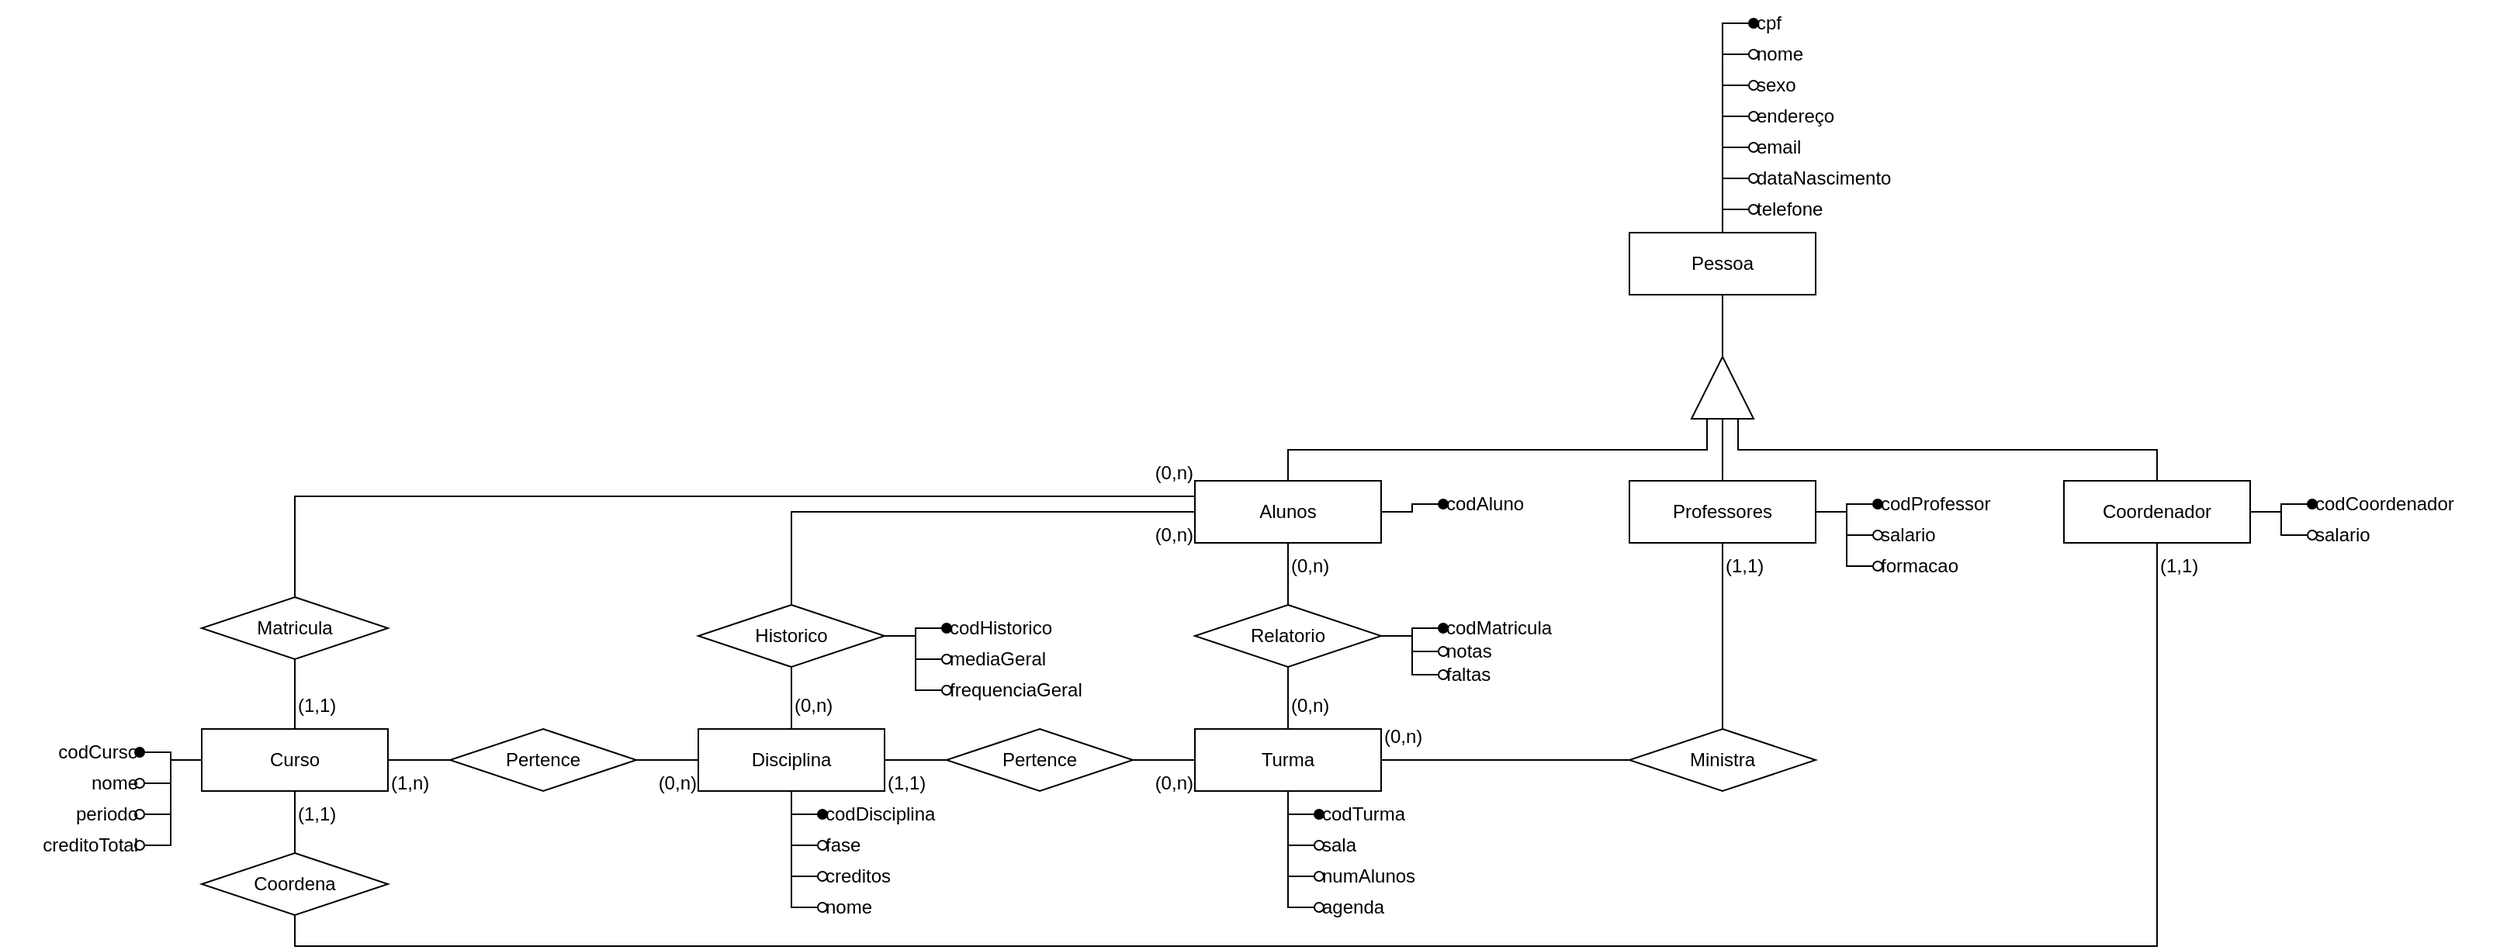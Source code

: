 <mxfile version="24.7.13">
  <diagram name="Page-1" id="Gxrd3hz52ldbKFZxDJL6">
    <mxGraphModel dx="3510" dy="4117" grid="1" gridSize="10" guides="1" tooltips="1" connect="1" arrows="1" fold="1" page="1" pageScale="1" pageWidth="850" pageHeight="1100" math="0" shadow="0">
      <root>
        <mxCell id="0" />
        <mxCell id="1" parent="0" />
        <mxCell id="IQoudXfQe1JlrcyB3fGg-28" style="edgeStyle=orthogonalEdgeStyle;rounded=0;orthogonalLoop=1;jettySize=auto;html=1;exitX=0.5;exitY=1;exitDx=0;exitDy=0;entryX=0.5;entryY=0;entryDx=0;entryDy=0;endArrow=none;endFill=0;" edge="1" parent="1" source="IQoudXfQe1JlrcyB3fGg-1" target="IQoudXfQe1JlrcyB3fGg-15">
          <mxGeometry relative="1" as="geometry">
            <mxPoint x="180" y="240" as="sourcePoint" />
          </mxGeometry>
        </mxCell>
        <mxCell id="IQoudXfQe1JlrcyB3fGg-38" style="edgeStyle=orthogonalEdgeStyle;rounded=0;orthogonalLoop=1;jettySize=auto;html=1;exitX=0;exitY=0.5;exitDx=0;exitDy=0;entryX=0.5;entryY=0;entryDx=0;entryDy=0;endArrow=none;endFill=0;" edge="1" parent="1" source="IQoudXfQe1JlrcyB3fGg-1" target="IQoudXfQe1JlrcyB3fGg-37">
          <mxGeometry relative="1" as="geometry" />
        </mxCell>
        <mxCell id="IQoudXfQe1JlrcyB3fGg-46" style="edgeStyle=orthogonalEdgeStyle;rounded=0;orthogonalLoop=1;jettySize=auto;html=1;exitX=0;exitY=0.25;exitDx=0;exitDy=0;entryX=0.5;entryY=0;entryDx=0;entryDy=0;endArrow=none;endFill=0;" edge="1" parent="1" source="IQoudXfQe1JlrcyB3fGg-1" target="IQoudXfQe1JlrcyB3fGg-45">
          <mxGeometry relative="1" as="geometry" />
        </mxCell>
        <mxCell id="IQoudXfQe1JlrcyB3fGg-98" style="edgeStyle=orthogonalEdgeStyle;rounded=0;orthogonalLoop=1;jettySize=auto;html=1;exitX=1;exitY=0.5;exitDx=0;exitDy=0;endArrow=oval;endFill=1;" edge="1" parent="1" source="IQoudXfQe1JlrcyB3fGg-1" target="IQoudXfQe1JlrcyB3fGg-8">
          <mxGeometry relative="1" as="geometry" />
        </mxCell>
        <mxCell id="IQoudXfQe1JlrcyB3fGg-1" value="Alunos" style="rounded=0;whiteSpace=wrap;html=1;" vertex="1" parent="1">
          <mxGeometry x="40" y="200" width="120" height="40" as="geometry" />
        </mxCell>
        <mxCell id="IQoudXfQe1JlrcyB3fGg-49" style="edgeStyle=orthogonalEdgeStyle;rounded=0;orthogonalLoop=1;jettySize=auto;html=1;exitX=0.5;exitY=1;exitDx=0;exitDy=0;entryX=0.5;entryY=1;entryDx=0;entryDy=0;endArrow=none;endFill=0;" edge="1" parent="1" source="IQoudXfQe1JlrcyB3fGg-2" target="IQoudXfQe1JlrcyB3fGg-48">
          <mxGeometry relative="1" as="geometry" />
        </mxCell>
        <mxCell id="IQoudXfQe1JlrcyB3fGg-93" style="edgeStyle=orthogonalEdgeStyle;rounded=0;orthogonalLoop=1;jettySize=auto;html=1;exitX=1;exitY=0.5;exitDx=0;exitDy=0;endArrow=oval;endFill=1;" edge="1" parent="1" source="IQoudXfQe1JlrcyB3fGg-2" target="IQoudXfQe1JlrcyB3fGg-10">
          <mxGeometry relative="1" as="geometry" />
        </mxCell>
        <mxCell id="IQoudXfQe1JlrcyB3fGg-94" style="edgeStyle=orthogonalEdgeStyle;rounded=0;orthogonalLoop=1;jettySize=auto;html=1;exitX=1;exitY=0.5;exitDx=0;exitDy=0;endArrow=oval;endFill=0;" edge="1" parent="1" source="IQoudXfQe1JlrcyB3fGg-2" target="IQoudXfQe1JlrcyB3fGg-85">
          <mxGeometry relative="1" as="geometry" />
        </mxCell>
        <mxCell id="IQoudXfQe1JlrcyB3fGg-2" value="Coordenador" style="rounded=0;whiteSpace=wrap;html=1;" vertex="1" parent="1">
          <mxGeometry x="600" y="200" width="120" height="40" as="geometry" />
        </mxCell>
        <mxCell id="IQoudXfQe1JlrcyB3fGg-26" style="edgeStyle=orthogonalEdgeStyle;rounded=0;orthogonalLoop=1;jettySize=auto;html=1;exitX=0.5;exitY=1;exitDx=0;exitDy=0;entryX=0.5;entryY=0;entryDx=0;entryDy=0;endArrow=none;endFill=0;" edge="1" parent="1" source="IQoudXfQe1JlrcyB3fGg-3" target="IQoudXfQe1JlrcyB3fGg-24">
          <mxGeometry relative="1" as="geometry" />
        </mxCell>
        <mxCell id="IQoudXfQe1JlrcyB3fGg-95" style="edgeStyle=orthogonalEdgeStyle;rounded=0;orthogonalLoop=1;jettySize=auto;html=1;exitX=1;exitY=0.5;exitDx=0;exitDy=0;endArrow=oval;endFill=1;" edge="1" parent="1" source="IQoudXfQe1JlrcyB3fGg-3" target="IQoudXfQe1JlrcyB3fGg-9">
          <mxGeometry relative="1" as="geometry" />
        </mxCell>
        <mxCell id="IQoudXfQe1JlrcyB3fGg-96" style="edgeStyle=orthogonalEdgeStyle;rounded=0;orthogonalLoop=1;jettySize=auto;html=1;exitX=1;exitY=0.5;exitDx=0;exitDy=0;endArrow=oval;endFill=0;" edge="1" parent="1" source="IQoudXfQe1JlrcyB3fGg-3" target="IQoudXfQe1JlrcyB3fGg-68">
          <mxGeometry relative="1" as="geometry" />
        </mxCell>
        <mxCell id="IQoudXfQe1JlrcyB3fGg-97" style="edgeStyle=orthogonalEdgeStyle;rounded=0;orthogonalLoop=1;jettySize=auto;html=1;exitX=1;exitY=0.5;exitDx=0;exitDy=0;endArrow=oval;endFill=0;" edge="1" parent="1" source="IQoudXfQe1JlrcyB3fGg-3" target="IQoudXfQe1JlrcyB3fGg-69">
          <mxGeometry relative="1" as="geometry" />
        </mxCell>
        <mxCell id="IQoudXfQe1JlrcyB3fGg-3" value="Professores" style="rounded=0;whiteSpace=wrap;html=1;" vertex="1" parent="1">
          <mxGeometry x="320" y="200" width="120" height="40" as="geometry" />
        </mxCell>
        <mxCell id="IQoudXfQe1JlrcyB3fGg-86" style="edgeStyle=orthogonalEdgeStyle;rounded=0;orthogonalLoop=1;jettySize=auto;html=1;exitX=0.5;exitY=0;exitDx=0;exitDy=0;endArrow=oval;endFill=1;" edge="1" parent="1" source="IQoudXfQe1JlrcyB3fGg-4" target="IQoudXfQe1JlrcyB3fGg-6">
          <mxGeometry relative="1" as="geometry">
            <Array as="points">
              <mxPoint x="380" y="-95" />
            </Array>
          </mxGeometry>
        </mxCell>
        <mxCell id="IQoudXfQe1JlrcyB3fGg-87" style="edgeStyle=orthogonalEdgeStyle;rounded=0;orthogonalLoop=1;jettySize=auto;html=1;exitX=0.5;exitY=0;exitDx=0;exitDy=0;endArrow=oval;endFill=0;" edge="1" parent="1" source="IQoudXfQe1JlrcyB3fGg-4" target="IQoudXfQe1JlrcyB3fGg-7">
          <mxGeometry relative="1" as="geometry">
            <Array as="points">
              <mxPoint x="380" y="-75" />
            </Array>
          </mxGeometry>
        </mxCell>
        <mxCell id="IQoudXfQe1JlrcyB3fGg-88" style="edgeStyle=orthogonalEdgeStyle;rounded=0;orthogonalLoop=1;jettySize=auto;html=1;exitX=0.5;exitY=0;exitDx=0;exitDy=0;endArrow=oval;endFill=0;" edge="1" parent="1" source="IQoudXfQe1JlrcyB3fGg-4" target="IQoudXfQe1JlrcyB3fGg-32">
          <mxGeometry relative="1" as="geometry">
            <Array as="points">
              <mxPoint x="380" y="-55" />
            </Array>
          </mxGeometry>
        </mxCell>
        <mxCell id="IQoudXfQe1JlrcyB3fGg-89" style="edgeStyle=orthogonalEdgeStyle;rounded=0;orthogonalLoop=1;jettySize=auto;html=1;exitX=0.5;exitY=0;exitDx=0;exitDy=0;endArrow=oval;endFill=0;" edge="1" parent="1" source="IQoudXfQe1JlrcyB3fGg-4" target="IQoudXfQe1JlrcyB3fGg-33">
          <mxGeometry relative="1" as="geometry">
            <Array as="points">
              <mxPoint x="380" y="-35" />
            </Array>
          </mxGeometry>
        </mxCell>
        <mxCell id="IQoudXfQe1JlrcyB3fGg-90" style="edgeStyle=orthogonalEdgeStyle;rounded=0;orthogonalLoop=1;jettySize=auto;html=1;exitX=0.5;exitY=0;exitDx=0;exitDy=0;endArrow=oval;endFill=0;" edge="1" parent="1" source="IQoudXfQe1JlrcyB3fGg-4" target="IQoudXfQe1JlrcyB3fGg-34">
          <mxGeometry relative="1" as="geometry">
            <Array as="points">
              <mxPoint x="380" y="-15" />
            </Array>
          </mxGeometry>
        </mxCell>
        <mxCell id="IQoudXfQe1JlrcyB3fGg-91" style="edgeStyle=orthogonalEdgeStyle;rounded=0;orthogonalLoop=1;jettySize=auto;html=1;exitX=0.5;exitY=0;exitDx=0;exitDy=0;endArrow=oval;endFill=0;" edge="1" parent="1" source="IQoudXfQe1JlrcyB3fGg-4" target="IQoudXfQe1JlrcyB3fGg-35">
          <mxGeometry relative="1" as="geometry">
            <Array as="points">
              <mxPoint x="380" y="5" />
            </Array>
          </mxGeometry>
        </mxCell>
        <mxCell id="IQoudXfQe1JlrcyB3fGg-92" style="edgeStyle=orthogonalEdgeStyle;rounded=0;orthogonalLoop=1;jettySize=auto;html=1;exitX=0.5;exitY=0;exitDx=0;exitDy=0;endArrow=oval;endFill=0;" edge="1" parent="1" source="IQoudXfQe1JlrcyB3fGg-4" target="IQoudXfQe1JlrcyB3fGg-36">
          <mxGeometry relative="1" as="geometry">
            <Array as="points">
              <mxPoint x="380" y="25" />
            </Array>
          </mxGeometry>
        </mxCell>
        <mxCell id="IQoudXfQe1JlrcyB3fGg-4" value="Pessoa" style="rounded=0;whiteSpace=wrap;html=1;" vertex="1" parent="1">
          <mxGeometry x="320" y="40" width="120" height="40" as="geometry" />
        </mxCell>
        <mxCell id="IQoudXfQe1JlrcyB3fGg-21" style="edgeStyle=orthogonalEdgeStyle;rounded=0;orthogonalLoop=1;jettySize=auto;html=1;exitX=0;exitY=0.25;exitDx=0;exitDy=0;entryX=0.5;entryY=0;entryDx=0;entryDy=0;endArrow=none;endFill=0;" edge="1" parent="1" source="IQoudXfQe1JlrcyB3fGg-5" target="IQoudXfQe1JlrcyB3fGg-1">
          <mxGeometry relative="1" as="geometry" />
        </mxCell>
        <mxCell id="IQoudXfQe1JlrcyB3fGg-22" style="edgeStyle=orthogonalEdgeStyle;rounded=0;orthogonalLoop=1;jettySize=auto;html=1;exitX=0;exitY=0.5;exitDx=0;exitDy=0;entryX=0.5;entryY=0;entryDx=0;entryDy=0;endArrow=none;endFill=0;" edge="1" parent="1" source="IQoudXfQe1JlrcyB3fGg-5" target="IQoudXfQe1JlrcyB3fGg-3">
          <mxGeometry relative="1" as="geometry" />
        </mxCell>
        <mxCell id="IQoudXfQe1JlrcyB3fGg-23" style="edgeStyle=orthogonalEdgeStyle;rounded=0;orthogonalLoop=1;jettySize=auto;html=1;exitX=0;exitY=0.75;exitDx=0;exitDy=0;entryX=0.5;entryY=0;entryDx=0;entryDy=0;endArrow=none;endFill=0;" edge="1" parent="1" source="IQoudXfQe1JlrcyB3fGg-5" target="IQoudXfQe1JlrcyB3fGg-2">
          <mxGeometry relative="1" as="geometry" />
        </mxCell>
        <mxCell id="IQoudXfQe1JlrcyB3fGg-25" style="edgeStyle=orthogonalEdgeStyle;rounded=0;orthogonalLoop=1;jettySize=auto;html=1;exitX=1;exitY=0.5;exitDx=0;exitDy=0;entryX=0.5;entryY=1;entryDx=0;entryDy=0;endArrow=none;endFill=0;" edge="1" parent="1" source="IQoudXfQe1JlrcyB3fGg-5" target="IQoudXfQe1JlrcyB3fGg-4">
          <mxGeometry relative="1" as="geometry" />
        </mxCell>
        <mxCell id="IQoudXfQe1JlrcyB3fGg-5" value="" style="triangle;whiteSpace=wrap;html=1;rotation=-90;" vertex="1" parent="1">
          <mxGeometry x="360" y="120" width="40" height="40" as="geometry" />
        </mxCell>
        <mxCell id="IQoudXfQe1JlrcyB3fGg-6" value="&lt;div align=&quot;left&quot;&gt;cpf&lt;/div&gt;" style="text;html=1;align=left;verticalAlign=middle;resizable=0;points=[];autosize=1;strokeColor=none;fillColor=none;" vertex="1" parent="1">
          <mxGeometry x="400" y="-110" width="40" height="30" as="geometry" />
        </mxCell>
        <mxCell id="IQoudXfQe1JlrcyB3fGg-7" value="nome" style="text;html=1;align=left;verticalAlign=middle;resizable=0;points=[];autosize=1;strokeColor=none;fillColor=none;" vertex="1" parent="1">
          <mxGeometry x="400" y="-90" width="60" height="30" as="geometry" />
        </mxCell>
        <mxCell id="IQoudXfQe1JlrcyB3fGg-8" value="&lt;div align=&quot;left&quot;&gt;codAluno&lt;/div&gt;" style="text;html=1;align=left;verticalAlign=middle;resizable=0;points=[];autosize=1;strokeColor=none;fillColor=none;" vertex="1" parent="1">
          <mxGeometry x="200" y="200" width="80" height="30" as="geometry" />
        </mxCell>
        <mxCell id="IQoudXfQe1JlrcyB3fGg-9" value="&lt;div align=&quot;left&quot;&gt;codProfessor&lt;/div&gt;" style="text;html=1;align=left;verticalAlign=middle;resizable=0;points=[];autosize=1;strokeColor=none;fillColor=none;" vertex="1" parent="1">
          <mxGeometry x="480" y="200" width="100" height="30" as="geometry" />
        </mxCell>
        <mxCell id="IQoudXfQe1JlrcyB3fGg-10" value="codCoordenador" style="text;html=1;align=left;verticalAlign=middle;resizable=0;points=[];autosize=1;strokeColor=none;fillColor=none;" vertex="1" parent="1">
          <mxGeometry x="760" y="200" width="120" height="30" as="geometry" />
        </mxCell>
        <mxCell id="IQoudXfQe1JlrcyB3fGg-110" style="edgeStyle=orthogonalEdgeStyle;rounded=0;orthogonalLoop=1;jettySize=auto;html=1;exitX=0.5;exitY=1;exitDx=0;exitDy=0;endArrow=oval;endFill=1;" edge="1" parent="1" source="IQoudXfQe1JlrcyB3fGg-11" target="IQoudXfQe1JlrcyB3fGg-74">
          <mxGeometry relative="1" as="geometry">
            <Array as="points">
              <mxPoint x="-220" y="415" />
            </Array>
          </mxGeometry>
        </mxCell>
        <mxCell id="IQoudXfQe1JlrcyB3fGg-111" style="edgeStyle=orthogonalEdgeStyle;rounded=0;orthogonalLoop=1;jettySize=auto;html=1;exitX=0.5;exitY=1;exitDx=0;exitDy=0;endArrow=oval;endFill=0;" edge="1" parent="1" source="IQoudXfQe1JlrcyB3fGg-11" target="IQoudXfQe1JlrcyB3fGg-75">
          <mxGeometry relative="1" as="geometry">
            <Array as="points">
              <mxPoint x="-220" y="435" />
            </Array>
          </mxGeometry>
        </mxCell>
        <mxCell id="IQoudXfQe1JlrcyB3fGg-112" style="edgeStyle=orthogonalEdgeStyle;rounded=0;orthogonalLoop=1;jettySize=auto;html=1;exitX=0.5;exitY=1;exitDx=0;exitDy=0;endArrow=oval;endFill=0;" edge="1" parent="1" source="IQoudXfQe1JlrcyB3fGg-11" target="IQoudXfQe1JlrcyB3fGg-76">
          <mxGeometry relative="1" as="geometry">
            <Array as="points">
              <mxPoint x="-220" y="455" />
            </Array>
          </mxGeometry>
        </mxCell>
        <mxCell id="IQoudXfQe1JlrcyB3fGg-113" style="edgeStyle=orthogonalEdgeStyle;rounded=0;orthogonalLoop=1;jettySize=auto;html=1;exitX=0.5;exitY=1;exitDx=0;exitDy=0;endArrow=oval;endFill=0;" edge="1" parent="1" source="IQoudXfQe1JlrcyB3fGg-11" target="IQoudXfQe1JlrcyB3fGg-81">
          <mxGeometry relative="1" as="geometry">
            <Array as="points">
              <mxPoint x="-220" y="475" />
            </Array>
          </mxGeometry>
        </mxCell>
        <mxCell id="IQoudXfQe1JlrcyB3fGg-11" value="Disciplina" style="rounded=0;whiteSpace=wrap;html=1;" vertex="1" parent="1">
          <mxGeometry x="-280" y="360" width="120" height="40" as="geometry" />
        </mxCell>
        <mxCell id="IQoudXfQe1JlrcyB3fGg-30" style="edgeStyle=orthogonalEdgeStyle;rounded=0;orthogonalLoop=1;jettySize=auto;html=1;exitX=0;exitY=0.5;exitDx=0;exitDy=0;entryX=1;entryY=0.5;entryDx=0;entryDy=0;endArrow=none;endFill=0;" edge="1" parent="1" source="IQoudXfQe1JlrcyB3fGg-12" target="IQoudXfQe1JlrcyB3fGg-20">
          <mxGeometry relative="1" as="geometry" />
        </mxCell>
        <mxCell id="IQoudXfQe1JlrcyB3fGg-102" style="edgeStyle=orthogonalEdgeStyle;rounded=0;orthogonalLoop=1;jettySize=auto;html=1;exitX=0.5;exitY=1;exitDx=0;exitDy=0;endArrow=oval;endFill=1;" edge="1" parent="1" source="IQoudXfQe1JlrcyB3fGg-12" target="IQoudXfQe1JlrcyB3fGg-70">
          <mxGeometry relative="1" as="geometry">
            <Array as="points">
              <mxPoint x="100" y="415" />
            </Array>
          </mxGeometry>
        </mxCell>
        <mxCell id="IQoudXfQe1JlrcyB3fGg-103" style="edgeStyle=orthogonalEdgeStyle;rounded=0;orthogonalLoop=1;jettySize=auto;html=1;exitX=0.5;exitY=1;exitDx=0;exitDy=0;endArrow=oval;endFill=0;" edge="1" parent="1" source="IQoudXfQe1JlrcyB3fGg-12" target="IQoudXfQe1JlrcyB3fGg-71">
          <mxGeometry relative="1" as="geometry">
            <Array as="points">
              <mxPoint x="100" y="435" />
            </Array>
          </mxGeometry>
        </mxCell>
        <mxCell id="IQoudXfQe1JlrcyB3fGg-104" style="edgeStyle=orthogonalEdgeStyle;rounded=0;orthogonalLoop=1;jettySize=auto;html=1;exitX=0.5;exitY=1;exitDx=0;exitDy=0;endArrow=oval;endFill=0;" edge="1" parent="1" source="IQoudXfQe1JlrcyB3fGg-12" target="IQoudXfQe1JlrcyB3fGg-72">
          <mxGeometry relative="1" as="geometry">
            <Array as="points">
              <mxPoint x="100" y="455" />
            </Array>
          </mxGeometry>
        </mxCell>
        <mxCell id="IQoudXfQe1JlrcyB3fGg-105" style="edgeStyle=orthogonalEdgeStyle;rounded=0;orthogonalLoop=1;jettySize=auto;html=1;exitX=0.5;exitY=1;exitDx=0;exitDy=0;endArrow=oval;endFill=0;" edge="1" parent="1" source="IQoudXfQe1JlrcyB3fGg-12" target="IQoudXfQe1JlrcyB3fGg-73">
          <mxGeometry relative="1" as="geometry">
            <Array as="points">
              <mxPoint x="100" y="475" />
            </Array>
          </mxGeometry>
        </mxCell>
        <mxCell id="IQoudXfQe1JlrcyB3fGg-12" value="Turma" style="rounded=0;whiteSpace=wrap;html=1;" vertex="1" parent="1">
          <mxGeometry x="40" y="360" width="120" height="40" as="geometry" />
        </mxCell>
        <mxCell id="IQoudXfQe1JlrcyB3fGg-29" style="edgeStyle=orthogonalEdgeStyle;rounded=0;orthogonalLoop=1;jettySize=auto;html=1;exitX=0.5;exitY=1;exitDx=0;exitDy=0;entryX=0.5;entryY=0;entryDx=0;entryDy=0;endArrow=none;endFill=0;" edge="1" parent="1" source="IQoudXfQe1JlrcyB3fGg-15" target="IQoudXfQe1JlrcyB3fGg-12">
          <mxGeometry relative="1" as="geometry">
            <mxPoint x="180" y="360" as="targetPoint" />
          </mxGeometry>
        </mxCell>
        <mxCell id="IQoudXfQe1JlrcyB3fGg-99" style="edgeStyle=orthogonalEdgeStyle;rounded=0;orthogonalLoop=1;jettySize=auto;html=1;exitX=1;exitY=0.5;exitDx=0;exitDy=0;endArrow=oval;endFill=1;" edge="1" parent="1" source="IQoudXfQe1JlrcyB3fGg-15" target="IQoudXfQe1JlrcyB3fGg-17">
          <mxGeometry relative="1" as="geometry" />
        </mxCell>
        <mxCell id="IQoudXfQe1JlrcyB3fGg-100" style="edgeStyle=orthogonalEdgeStyle;rounded=0;orthogonalLoop=1;jettySize=auto;html=1;exitX=1;exitY=0.5;exitDx=0;exitDy=0;endArrow=oval;endFill=0;" edge="1" parent="1" source="IQoudXfQe1JlrcyB3fGg-15" target="IQoudXfQe1JlrcyB3fGg-18">
          <mxGeometry relative="1" as="geometry" />
        </mxCell>
        <mxCell id="IQoudXfQe1JlrcyB3fGg-101" style="edgeStyle=orthogonalEdgeStyle;rounded=0;orthogonalLoop=1;jettySize=auto;html=1;exitX=1;exitY=0.5;exitDx=0;exitDy=0;endArrow=oval;endFill=0;" edge="1" parent="1" source="IQoudXfQe1JlrcyB3fGg-15" target="IQoudXfQe1JlrcyB3fGg-19">
          <mxGeometry relative="1" as="geometry" />
        </mxCell>
        <mxCell id="IQoudXfQe1JlrcyB3fGg-15" value="Relatorio" style="rhombus;whiteSpace=wrap;html=1;" vertex="1" parent="1">
          <mxGeometry x="40" y="280" width="120" height="40" as="geometry" />
        </mxCell>
        <mxCell id="IQoudXfQe1JlrcyB3fGg-17" value="&lt;div align=&quot;left&quot;&gt;codMatricula&lt;/div&gt;" style="text;html=1;align=left;verticalAlign=middle;resizable=0;points=[];autosize=1;strokeColor=none;fillColor=none;" vertex="1" parent="1">
          <mxGeometry x="200" y="280" width="100" height="30" as="geometry" />
        </mxCell>
        <mxCell id="IQoudXfQe1JlrcyB3fGg-18" value="notas" style="text;html=1;align=left;verticalAlign=middle;resizable=0;points=[];autosize=1;strokeColor=none;fillColor=none;" vertex="1" parent="1">
          <mxGeometry x="200" y="295" width="50" height="30" as="geometry" />
        </mxCell>
        <mxCell id="IQoudXfQe1JlrcyB3fGg-19" value="faltas" style="text;html=1;align=left;verticalAlign=middle;resizable=0;points=[];autosize=1;strokeColor=none;fillColor=none;" vertex="1" parent="1">
          <mxGeometry x="200" y="310" width="50" height="30" as="geometry" />
        </mxCell>
        <mxCell id="IQoudXfQe1JlrcyB3fGg-31" style="edgeStyle=orthogonalEdgeStyle;rounded=0;orthogonalLoop=1;jettySize=auto;html=1;exitX=0;exitY=0.5;exitDx=0;exitDy=0;entryX=1;entryY=0.5;entryDx=0;entryDy=0;endArrow=none;endFill=0;" edge="1" parent="1" source="IQoudXfQe1JlrcyB3fGg-20" target="IQoudXfQe1JlrcyB3fGg-11">
          <mxGeometry relative="1" as="geometry" />
        </mxCell>
        <mxCell id="IQoudXfQe1JlrcyB3fGg-20" value="Pertence" style="rhombus;whiteSpace=wrap;html=1;" vertex="1" parent="1">
          <mxGeometry x="-120" y="360" width="120" height="40" as="geometry" />
        </mxCell>
        <mxCell id="IQoudXfQe1JlrcyB3fGg-27" style="edgeStyle=orthogonalEdgeStyle;rounded=0;orthogonalLoop=1;jettySize=auto;html=1;exitX=0;exitY=0.5;exitDx=0;exitDy=0;entryX=1;entryY=0.5;entryDx=0;entryDy=0;endArrow=none;endFill=0;" edge="1" parent="1" source="IQoudXfQe1JlrcyB3fGg-24" target="IQoudXfQe1JlrcyB3fGg-12">
          <mxGeometry relative="1" as="geometry" />
        </mxCell>
        <mxCell id="IQoudXfQe1JlrcyB3fGg-24" value="Ministra" style="rhombus;whiteSpace=wrap;html=1;" vertex="1" parent="1">
          <mxGeometry x="320" y="360" width="120" height="40" as="geometry" />
        </mxCell>
        <mxCell id="IQoudXfQe1JlrcyB3fGg-32" value="sexo" style="text;html=1;align=left;verticalAlign=middle;resizable=0;points=[];autosize=1;strokeColor=none;fillColor=none;" vertex="1" parent="1">
          <mxGeometry x="400" y="-70" width="50" height="30" as="geometry" />
        </mxCell>
        <mxCell id="IQoudXfQe1JlrcyB3fGg-33" value="endereço" style="text;html=1;align=left;verticalAlign=middle;resizable=0;points=[];autosize=1;strokeColor=none;fillColor=none;" vertex="1" parent="1">
          <mxGeometry x="400" y="-50" width="80" height="30" as="geometry" />
        </mxCell>
        <mxCell id="IQoudXfQe1JlrcyB3fGg-34" value="email" style="text;html=1;align=left;verticalAlign=middle;resizable=0;points=[];autosize=1;strokeColor=none;fillColor=none;" vertex="1" parent="1">
          <mxGeometry x="400" y="-30" width="60" height="30" as="geometry" />
        </mxCell>
        <mxCell id="IQoudXfQe1JlrcyB3fGg-35" value="dataNascimento" style="text;html=1;align=left;verticalAlign=middle;resizable=0;points=[];autosize=1;strokeColor=none;fillColor=none;" vertex="1" parent="1">
          <mxGeometry x="400" y="-10" width="120" height="30" as="geometry" />
        </mxCell>
        <mxCell id="IQoudXfQe1JlrcyB3fGg-36" value="telefone" style="text;html=1;align=left;verticalAlign=middle;resizable=0;points=[];autosize=1;strokeColor=none;fillColor=none;" vertex="1" parent="1">
          <mxGeometry x="400" y="10" width="70" height="30" as="geometry" />
        </mxCell>
        <mxCell id="IQoudXfQe1JlrcyB3fGg-39" style="edgeStyle=orthogonalEdgeStyle;rounded=0;orthogonalLoop=1;jettySize=auto;html=1;exitX=0.5;exitY=1;exitDx=0;exitDy=0;entryX=0.5;entryY=0;entryDx=0;entryDy=0;endArrow=none;endFill=0;" edge="1" parent="1" source="IQoudXfQe1JlrcyB3fGg-37" target="IQoudXfQe1JlrcyB3fGg-11">
          <mxGeometry relative="1" as="geometry" />
        </mxCell>
        <mxCell id="IQoudXfQe1JlrcyB3fGg-106" style="edgeStyle=orthogonalEdgeStyle;rounded=0;orthogonalLoop=1;jettySize=auto;html=1;exitX=1;exitY=0.5;exitDx=0;exitDy=0;endArrow=oval;endFill=1;" edge="1" parent="1" source="IQoudXfQe1JlrcyB3fGg-37" target="IQoudXfQe1JlrcyB3fGg-77">
          <mxGeometry relative="1" as="geometry" />
        </mxCell>
        <mxCell id="IQoudXfQe1JlrcyB3fGg-107" style="edgeStyle=orthogonalEdgeStyle;rounded=0;orthogonalLoop=1;jettySize=auto;html=1;exitX=1;exitY=0.5;exitDx=0;exitDy=0;endArrow=oval;endFill=0;" edge="1" parent="1" source="IQoudXfQe1JlrcyB3fGg-37" target="IQoudXfQe1JlrcyB3fGg-78">
          <mxGeometry relative="1" as="geometry" />
        </mxCell>
        <mxCell id="IQoudXfQe1JlrcyB3fGg-108" style="edgeStyle=orthogonalEdgeStyle;rounded=0;orthogonalLoop=1;jettySize=auto;html=1;exitX=1;exitY=0.5;exitDx=0;exitDy=0;endArrow=oval;endFill=0;" edge="1" parent="1" source="IQoudXfQe1JlrcyB3fGg-37" target="IQoudXfQe1JlrcyB3fGg-79">
          <mxGeometry relative="1" as="geometry" />
        </mxCell>
        <mxCell id="IQoudXfQe1JlrcyB3fGg-37" value="Historico" style="rhombus;whiteSpace=wrap;html=1;" vertex="1" parent="1">
          <mxGeometry x="-280" y="280" width="120" height="40" as="geometry" />
        </mxCell>
        <mxCell id="IQoudXfQe1JlrcyB3fGg-115" style="edgeStyle=orthogonalEdgeStyle;rounded=0;orthogonalLoop=1;jettySize=auto;html=1;exitX=0;exitY=0.5;exitDx=0;exitDy=0;endArrow=oval;endFill=1;" edge="1" parent="1" source="IQoudXfQe1JlrcyB3fGg-40" target="IQoudXfQe1JlrcyB3fGg-80">
          <mxGeometry relative="1" as="geometry" />
        </mxCell>
        <mxCell id="IQoudXfQe1JlrcyB3fGg-116" style="edgeStyle=orthogonalEdgeStyle;rounded=0;orthogonalLoop=1;jettySize=auto;html=1;exitX=0;exitY=0.5;exitDx=0;exitDy=0;endArrow=oval;endFill=0;" edge="1" parent="1" source="IQoudXfQe1JlrcyB3fGg-40" target="IQoudXfQe1JlrcyB3fGg-82">
          <mxGeometry relative="1" as="geometry" />
        </mxCell>
        <mxCell id="IQoudXfQe1JlrcyB3fGg-117" style="edgeStyle=orthogonalEdgeStyle;rounded=0;orthogonalLoop=1;jettySize=auto;html=1;exitX=0;exitY=0.5;exitDx=0;exitDy=0;endArrow=oval;endFill=0;" edge="1" parent="1" source="IQoudXfQe1JlrcyB3fGg-40" target="IQoudXfQe1JlrcyB3fGg-83">
          <mxGeometry relative="1" as="geometry" />
        </mxCell>
        <mxCell id="IQoudXfQe1JlrcyB3fGg-118" style="edgeStyle=orthogonalEdgeStyle;rounded=0;orthogonalLoop=1;jettySize=auto;html=1;exitX=0;exitY=0.5;exitDx=0;exitDy=0;endArrow=oval;endFill=0;" edge="1" parent="1" source="IQoudXfQe1JlrcyB3fGg-40" target="IQoudXfQe1JlrcyB3fGg-84">
          <mxGeometry relative="1" as="geometry">
            <Array as="points">
              <mxPoint x="-620" y="380" />
              <mxPoint x="-620" y="435" />
            </Array>
          </mxGeometry>
        </mxCell>
        <mxCell id="IQoudXfQe1JlrcyB3fGg-40" value="Curso" style="rounded=0;whiteSpace=wrap;html=1;" vertex="1" parent="1">
          <mxGeometry x="-600" y="360" width="120" height="40" as="geometry" />
        </mxCell>
        <mxCell id="IQoudXfQe1JlrcyB3fGg-42" style="edgeStyle=orthogonalEdgeStyle;rounded=0;orthogonalLoop=1;jettySize=auto;html=1;exitX=1;exitY=0.5;exitDx=0;exitDy=0;entryX=0;entryY=0.5;entryDx=0;entryDy=0;endArrow=none;endFill=0;" edge="1" parent="1" source="IQoudXfQe1JlrcyB3fGg-41" target="IQoudXfQe1JlrcyB3fGg-11">
          <mxGeometry relative="1" as="geometry" />
        </mxCell>
        <mxCell id="IQoudXfQe1JlrcyB3fGg-43" style="edgeStyle=orthogonalEdgeStyle;rounded=0;orthogonalLoop=1;jettySize=auto;html=1;exitX=0;exitY=0.5;exitDx=0;exitDy=0;entryX=1;entryY=0.5;entryDx=0;entryDy=0;endArrow=none;endFill=0;" edge="1" parent="1" source="IQoudXfQe1JlrcyB3fGg-41" target="IQoudXfQe1JlrcyB3fGg-40">
          <mxGeometry relative="1" as="geometry" />
        </mxCell>
        <mxCell id="IQoudXfQe1JlrcyB3fGg-41" value="Pertence" style="rhombus;whiteSpace=wrap;html=1;" vertex="1" parent="1">
          <mxGeometry x="-440" y="360" width="120" height="40" as="geometry" />
        </mxCell>
        <mxCell id="IQoudXfQe1JlrcyB3fGg-47" style="edgeStyle=orthogonalEdgeStyle;rounded=0;orthogonalLoop=1;jettySize=auto;html=1;exitX=0.5;exitY=1;exitDx=0;exitDy=0;entryX=0.5;entryY=0;entryDx=0;entryDy=0;endArrow=none;endFill=0;" edge="1" parent="1" source="IQoudXfQe1JlrcyB3fGg-45" target="IQoudXfQe1JlrcyB3fGg-40">
          <mxGeometry relative="1" as="geometry" />
        </mxCell>
        <mxCell id="IQoudXfQe1JlrcyB3fGg-45" value="Matricula" style="rhombus;whiteSpace=wrap;html=1;" vertex="1" parent="1">
          <mxGeometry x="-600" y="275" width="120" height="40" as="geometry" />
        </mxCell>
        <mxCell id="IQoudXfQe1JlrcyB3fGg-50" style="edgeStyle=orthogonalEdgeStyle;rounded=0;orthogonalLoop=1;jettySize=auto;html=1;exitX=0.5;exitY=0;exitDx=0;exitDy=0;entryX=0.5;entryY=1;entryDx=0;entryDy=0;endArrow=none;endFill=0;" edge="1" parent="1" source="IQoudXfQe1JlrcyB3fGg-48" target="IQoudXfQe1JlrcyB3fGg-40">
          <mxGeometry relative="1" as="geometry" />
        </mxCell>
        <mxCell id="IQoudXfQe1JlrcyB3fGg-48" value="Coordena" style="rhombus;whiteSpace=wrap;html=1;" vertex="1" parent="1">
          <mxGeometry x="-600" y="440" width="120" height="40" as="geometry" />
        </mxCell>
        <mxCell id="IQoudXfQe1JlrcyB3fGg-51" value="(0,n)" style="text;html=1;align=left;verticalAlign=middle;resizable=0;points=[];autosize=1;strokeColor=none;fillColor=none;" vertex="1" parent="1">
          <mxGeometry x="160" y="350" width="50" height="30" as="geometry" />
        </mxCell>
        <mxCell id="IQoudXfQe1JlrcyB3fGg-52" value="(1,1)" style="text;html=1;align=left;verticalAlign=middle;resizable=0;points=[];autosize=1;strokeColor=none;fillColor=none;" vertex="1" parent="1">
          <mxGeometry x="380" y="240" width="50" height="30" as="geometry" />
        </mxCell>
        <mxCell id="IQoudXfQe1JlrcyB3fGg-53" value="(0,n)" style="text;html=1;align=left;verticalAlign=middle;resizable=0;points=[];autosize=1;strokeColor=none;fillColor=none;" vertex="1" parent="1">
          <mxGeometry x="100" y="330" width="50" height="30" as="geometry" />
        </mxCell>
        <mxCell id="IQoudXfQe1JlrcyB3fGg-54" value="(0,n)" style="text;html=1;align=left;verticalAlign=middle;resizable=0;points=[];autosize=1;strokeColor=none;fillColor=none;" vertex="1" parent="1">
          <mxGeometry x="100" y="240" width="50" height="30" as="geometry" />
        </mxCell>
        <mxCell id="IQoudXfQe1JlrcyB3fGg-57" value="&lt;div align=&quot;right&quot;&gt;(0,n)&lt;/div&gt;" style="text;html=1;align=right;verticalAlign=middle;resizable=0;points=[];autosize=1;strokeColor=none;fillColor=none;" vertex="1" parent="1">
          <mxGeometry x="-10" y="220" width="50" height="30" as="geometry" />
        </mxCell>
        <mxCell id="IQoudXfQe1JlrcyB3fGg-58" value="(0,n)" style="text;html=1;align=left;verticalAlign=middle;resizable=0;points=[];autosize=1;strokeColor=none;fillColor=none;" vertex="1" parent="1">
          <mxGeometry x="-220" y="330" width="50" height="30" as="geometry" />
        </mxCell>
        <mxCell id="IQoudXfQe1JlrcyB3fGg-59" value="&lt;div align=&quot;right&quot;&gt;(0,n)&lt;/div&gt;" style="text;html=1;align=right;verticalAlign=middle;resizable=0;points=[];autosize=1;strokeColor=none;fillColor=none;" vertex="1" parent="1">
          <mxGeometry x="-330" y="380" width="50" height="30" as="geometry" />
        </mxCell>
        <mxCell id="IQoudXfQe1JlrcyB3fGg-60" value="(1,n)" style="text;html=1;align=left;verticalAlign=middle;resizable=0;points=[];autosize=1;strokeColor=none;fillColor=none;" vertex="1" parent="1">
          <mxGeometry x="-480" y="380" width="50" height="30" as="geometry" />
        </mxCell>
        <mxCell id="IQoudXfQe1JlrcyB3fGg-61" value="&lt;div align=&quot;left&quot;&gt;(1,1)&lt;/div&gt;" style="text;html=1;align=left;verticalAlign=middle;resizable=0;points=[];autosize=1;strokeColor=none;fillColor=none;" vertex="1" parent="1">
          <mxGeometry x="-160" y="380" width="50" height="30" as="geometry" />
        </mxCell>
        <mxCell id="IQoudXfQe1JlrcyB3fGg-62" value="&lt;div align=&quot;right&quot;&gt;(0,n)&lt;/div&gt;" style="text;html=1;align=right;verticalAlign=middle;resizable=0;points=[];autosize=1;strokeColor=none;fillColor=none;" vertex="1" parent="1">
          <mxGeometry x="-10" y="380" width="50" height="30" as="geometry" />
        </mxCell>
        <mxCell id="IQoudXfQe1JlrcyB3fGg-63" value="(1,1)" style="text;html=1;align=left;verticalAlign=middle;resizable=0;points=[];autosize=1;strokeColor=none;fillColor=none;" vertex="1" parent="1">
          <mxGeometry x="-540" y="330" width="50" height="30" as="geometry" />
        </mxCell>
        <mxCell id="IQoudXfQe1JlrcyB3fGg-64" value="&lt;div align=&quot;right&quot;&gt;(0,n)&lt;/div&gt;" style="text;html=1;align=right;verticalAlign=middle;resizable=0;points=[];autosize=1;strokeColor=none;fillColor=none;" vertex="1" parent="1">
          <mxGeometry x="-10" y="180" width="50" height="30" as="geometry" />
        </mxCell>
        <mxCell id="IQoudXfQe1JlrcyB3fGg-65" value="(1,1)" style="text;html=1;align=left;verticalAlign=middle;resizable=0;points=[];autosize=1;strokeColor=none;fillColor=none;" vertex="1" parent="1">
          <mxGeometry x="-540" y="400" width="50" height="30" as="geometry" />
        </mxCell>
        <mxCell id="IQoudXfQe1JlrcyB3fGg-66" value="(1,1)" style="text;html=1;align=left;verticalAlign=middle;resizable=0;points=[];autosize=1;strokeColor=none;fillColor=none;" vertex="1" parent="1">
          <mxGeometry x="660" y="240" width="50" height="30" as="geometry" />
        </mxCell>
        <mxCell id="IQoudXfQe1JlrcyB3fGg-68" value="salario" style="text;html=1;align=left;verticalAlign=middle;resizable=0;points=[];autosize=1;strokeColor=none;fillColor=none;" vertex="1" parent="1">
          <mxGeometry x="480" y="220" width="60" height="30" as="geometry" />
        </mxCell>
        <mxCell id="IQoudXfQe1JlrcyB3fGg-69" value="formacao" style="text;html=1;align=left;verticalAlign=middle;resizable=0;points=[];autosize=1;strokeColor=none;fillColor=none;" vertex="1" parent="1">
          <mxGeometry x="480" y="240" width="80" height="30" as="geometry" />
        </mxCell>
        <mxCell id="IQoudXfQe1JlrcyB3fGg-70" value="codTurma" style="text;html=1;align=left;verticalAlign=middle;resizable=0;points=[];autosize=1;strokeColor=none;fillColor=none;" vertex="1" parent="1">
          <mxGeometry x="120" y="400" width="80" height="30" as="geometry" />
        </mxCell>
        <mxCell id="IQoudXfQe1JlrcyB3fGg-71" value="sala" style="text;html=1;align=left;verticalAlign=middle;resizable=0;points=[];autosize=1;strokeColor=none;fillColor=none;" vertex="1" parent="1">
          <mxGeometry x="120" y="420" width="50" height="30" as="geometry" />
        </mxCell>
        <mxCell id="IQoudXfQe1JlrcyB3fGg-72" value="numAlunos" style="text;html=1;align=left;verticalAlign=middle;resizable=0;points=[];autosize=1;strokeColor=none;fillColor=none;" vertex="1" parent="1">
          <mxGeometry x="120" y="440" width="90" height="30" as="geometry" />
        </mxCell>
        <mxCell id="IQoudXfQe1JlrcyB3fGg-73" value="agenda" style="text;html=1;align=left;verticalAlign=middle;resizable=0;points=[];autosize=1;strokeColor=none;fillColor=none;" vertex="1" parent="1">
          <mxGeometry x="120" y="460" width="70" height="30" as="geometry" />
        </mxCell>
        <mxCell id="IQoudXfQe1JlrcyB3fGg-74" value="codDisciplina" style="text;html=1;align=left;verticalAlign=middle;resizable=0;points=[];autosize=1;strokeColor=none;fillColor=none;" vertex="1" parent="1">
          <mxGeometry x="-200" y="400" width="100" height="30" as="geometry" />
        </mxCell>
        <mxCell id="IQoudXfQe1JlrcyB3fGg-75" value="fase" style="text;html=1;align=left;verticalAlign=middle;resizable=0;points=[];autosize=1;strokeColor=none;fillColor=none;" vertex="1" parent="1">
          <mxGeometry x="-200" y="420" width="50" height="30" as="geometry" />
        </mxCell>
        <mxCell id="IQoudXfQe1JlrcyB3fGg-76" value="creditos" style="text;html=1;align=left;verticalAlign=middle;resizable=0;points=[];autosize=1;strokeColor=none;fillColor=none;" vertex="1" parent="1">
          <mxGeometry x="-200" y="440" width="70" height="30" as="geometry" />
        </mxCell>
        <mxCell id="IQoudXfQe1JlrcyB3fGg-77" value="codHistorico" style="text;html=1;align=left;verticalAlign=middle;resizable=0;points=[];autosize=1;strokeColor=none;fillColor=none;" vertex="1" parent="1">
          <mxGeometry x="-120" y="280" width="100" height="30" as="geometry" />
        </mxCell>
        <mxCell id="IQoudXfQe1JlrcyB3fGg-78" value="mediaGeral" style="text;html=1;align=left;verticalAlign=middle;resizable=0;points=[];autosize=1;strokeColor=none;fillColor=none;" vertex="1" parent="1">
          <mxGeometry x="-120" y="300" width="90" height="30" as="geometry" />
        </mxCell>
        <mxCell id="IQoudXfQe1JlrcyB3fGg-79" value="frequenciaGeral" style="text;html=1;align=left;verticalAlign=middle;resizable=0;points=[];autosize=1;strokeColor=none;fillColor=none;" vertex="1" parent="1">
          <mxGeometry x="-120" y="320" width="120" height="30" as="geometry" />
        </mxCell>
        <mxCell id="IQoudXfQe1JlrcyB3fGg-80" value="&lt;div align=&quot;right&quot;&gt;codCurso&lt;/div&gt;" style="text;html=1;align=right;verticalAlign=middle;resizable=0;points=[];autosize=1;strokeColor=none;fillColor=none;" vertex="1" parent="1">
          <mxGeometry x="-720" y="360" width="80" height="30" as="geometry" />
        </mxCell>
        <mxCell id="IQoudXfQe1JlrcyB3fGg-81" value="nome" style="text;html=1;align=left;verticalAlign=middle;resizable=0;points=[];autosize=1;strokeColor=none;fillColor=none;" vertex="1" parent="1">
          <mxGeometry x="-200" y="460" width="60" height="30" as="geometry" />
        </mxCell>
        <mxCell id="IQoudXfQe1JlrcyB3fGg-82" value="nome" style="text;html=1;align=right;verticalAlign=middle;resizable=0;points=[];autosize=1;strokeColor=none;fillColor=none;" vertex="1" parent="1">
          <mxGeometry x="-700" y="380" width="60" height="30" as="geometry" />
        </mxCell>
        <mxCell id="IQoudXfQe1JlrcyB3fGg-83" value="periodo" style="text;html=1;align=right;verticalAlign=middle;resizable=0;points=[];autosize=1;strokeColor=none;fillColor=none;" vertex="1" parent="1">
          <mxGeometry x="-710" y="400" width="70" height="30" as="geometry" />
        </mxCell>
        <mxCell id="IQoudXfQe1JlrcyB3fGg-84" value="creditoTotal" style="text;html=1;align=right;verticalAlign=middle;resizable=0;points=[];autosize=1;strokeColor=none;fillColor=none;" vertex="1" parent="1">
          <mxGeometry x="-730" y="420" width="90" height="30" as="geometry" />
        </mxCell>
        <mxCell id="IQoudXfQe1JlrcyB3fGg-85" value="salario" style="text;html=1;align=left;verticalAlign=middle;resizable=0;points=[];autosize=1;strokeColor=none;fillColor=none;" vertex="1" parent="1">
          <mxGeometry x="760" y="220" width="60" height="30" as="geometry" />
        </mxCell>
      </root>
    </mxGraphModel>
  </diagram>
</mxfile>
